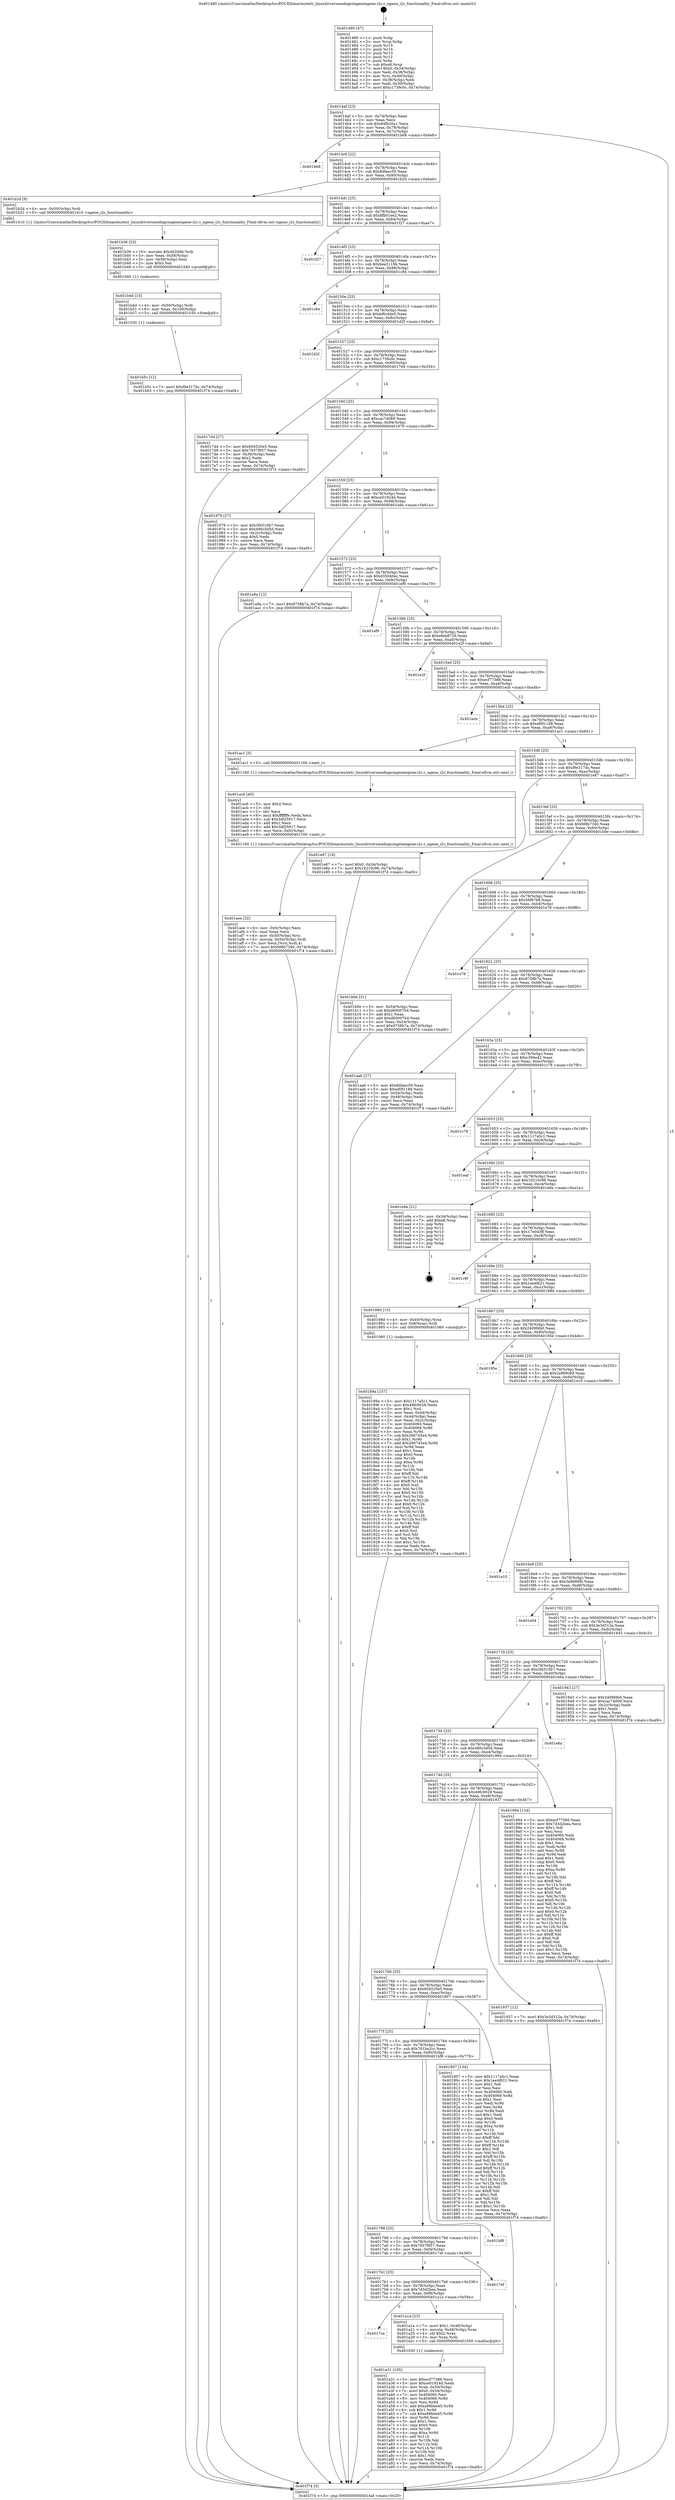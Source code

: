 digraph "0x401480" {
  label = "0x401480 (/mnt/c/Users/mathe/Desktop/tcc/POCII/binaries/extr_linuxdriversmediapcingenengene-i2c.c_ngene_i2c_functionality_Final-ollvm.out::main(0))"
  labelloc = "t"
  node[shape=record]

  Entry [label="",width=0.3,height=0.3,shape=circle,fillcolor=black,style=filled]
  "0x4014af" [label="{
     0x4014af [23]\l
     | [instrs]\l
     &nbsp;&nbsp;0x4014af \<+3\>: mov -0x74(%rbp),%eax\l
     &nbsp;&nbsp;0x4014b2 \<+2\>: mov %eax,%ecx\l
     &nbsp;&nbsp;0x4014b4 \<+6\>: sub $0x84fb20a1,%ecx\l
     &nbsp;&nbsp;0x4014ba \<+3\>: mov %eax,-0x78(%rbp)\l
     &nbsp;&nbsp;0x4014bd \<+3\>: mov %ecx,-0x7c(%rbp)\l
     &nbsp;&nbsp;0x4014c0 \<+6\>: je 0000000000401b68 \<main+0x6e8\>\l
  }"]
  "0x401b68" [label="{
     0x401b68\l
  }", style=dashed]
  "0x4014c6" [label="{
     0x4014c6 [22]\l
     | [instrs]\l
     &nbsp;&nbsp;0x4014c6 \<+5\>: jmp 00000000004014cb \<main+0x4b\>\l
     &nbsp;&nbsp;0x4014cb \<+3\>: mov -0x78(%rbp),%eax\l
     &nbsp;&nbsp;0x4014ce \<+5\>: sub $0x8dfaec59,%eax\l
     &nbsp;&nbsp;0x4014d3 \<+3\>: mov %eax,-0x80(%rbp)\l
     &nbsp;&nbsp;0x4014d6 \<+6\>: je 0000000000401b2d \<main+0x6ad\>\l
  }"]
  Exit [label="",width=0.3,height=0.3,shape=circle,fillcolor=black,style=filled,peripheries=2]
  "0x401b2d" [label="{
     0x401b2d [9]\l
     | [instrs]\l
     &nbsp;&nbsp;0x401b2d \<+4\>: mov -0x50(%rbp),%rdi\l
     &nbsp;&nbsp;0x401b31 \<+5\>: call 0000000000401410 \<ngene_i2c_functionality\>\l
     | [calls]\l
     &nbsp;&nbsp;0x401410 \{1\} (/mnt/c/Users/mathe/Desktop/tcc/POCII/binaries/extr_linuxdriversmediapcingenengene-i2c.c_ngene_i2c_functionality_Final-ollvm.out::ngene_i2c_functionality)\l
  }"]
  "0x4014dc" [label="{
     0x4014dc [25]\l
     | [instrs]\l
     &nbsp;&nbsp;0x4014dc \<+5\>: jmp 00000000004014e1 \<main+0x61\>\l
     &nbsp;&nbsp;0x4014e1 \<+3\>: mov -0x78(%rbp),%eax\l
     &nbsp;&nbsp;0x4014e4 \<+5\>: sub $0x8fb01ee2,%eax\l
     &nbsp;&nbsp;0x4014e9 \<+6\>: mov %eax,-0x84(%rbp)\l
     &nbsp;&nbsp;0x4014ef \<+6\>: je 0000000000401f27 \<main+0xaa7\>\l
  }"]
  "0x401b5c" [label="{
     0x401b5c [12]\l
     | [instrs]\l
     &nbsp;&nbsp;0x401b5c \<+7\>: movl $0xf9e317dc,-0x74(%rbp)\l
     &nbsp;&nbsp;0x401b63 \<+5\>: jmp 0000000000401f74 \<main+0xaf4\>\l
  }"]
  "0x401f27" [label="{
     0x401f27\l
  }", style=dashed]
  "0x4014f5" [label="{
     0x4014f5 [25]\l
     | [instrs]\l
     &nbsp;&nbsp;0x4014f5 \<+5\>: jmp 00000000004014fa \<main+0x7a\>\l
     &nbsp;&nbsp;0x4014fa \<+3\>: mov -0x78(%rbp),%eax\l
     &nbsp;&nbsp;0x4014fd \<+5\>: sub $0xbee2119b,%eax\l
     &nbsp;&nbsp;0x401502 \<+6\>: mov %eax,-0x88(%rbp)\l
     &nbsp;&nbsp;0x401508 \<+6\>: je 0000000000401c84 \<main+0x804\>\l
  }"]
  "0x401b4d" [label="{
     0x401b4d [15]\l
     | [instrs]\l
     &nbsp;&nbsp;0x401b4d \<+4\>: mov -0x50(%rbp),%rdi\l
     &nbsp;&nbsp;0x401b51 \<+6\>: mov %eax,-0x100(%rbp)\l
     &nbsp;&nbsp;0x401b57 \<+5\>: call 0000000000401030 \<free@plt\>\l
     | [calls]\l
     &nbsp;&nbsp;0x401030 \{1\} (unknown)\l
  }"]
  "0x401c84" [label="{
     0x401c84\l
  }", style=dashed]
  "0x40150e" [label="{
     0x40150e [25]\l
     | [instrs]\l
     &nbsp;&nbsp;0x40150e \<+5\>: jmp 0000000000401513 \<main+0x93\>\l
     &nbsp;&nbsp;0x401513 \<+3\>: mov -0x78(%rbp),%eax\l
     &nbsp;&nbsp;0x401516 \<+5\>: sub $0xbf6cdde5,%eax\l
     &nbsp;&nbsp;0x40151b \<+6\>: mov %eax,-0x8c(%rbp)\l
     &nbsp;&nbsp;0x401521 \<+6\>: je 0000000000401d2f \<main+0x8af\>\l
  }"]
  "0x401b36" [label="{
     0x401b36 [23]\l
     | [instrs]\l
     &nbsp;&nbsp;0x401b36 \<+10\>: movabs $0x4020d6,%rdi\l
     &nbsp;&nbsp;0x401b40 \<+3\>: mov %eax,-0x58(%rbp)\l
     &nbsp;&nbsp;0x401b43 \<+3\>: mov -0x58(%rbp),%esi\l
     &nbsp;&nbsp;0x401b46 \<+2\>: mov $0x0,%al\l
     &nbsp;&nbsp;0x401b48 \<+5\>: call 0000000000401040 \<printf@plt\>\l
     | [calls]\l
     &nbsp;&nbsp;0x401040 \{1\} (unknown)\l
  }"]
  "0x401d2f" [label="{
     0x401d2f\l
  }", style=dashed]
  "0x401527" [label="{
     0x401527 [25]\l
     | [instrs]\l
     &nbsp;&nbsp;0x401527 \<+5\>: jmp 000000000040152c \<main+0xac\>\l
     &nbsp;&nbsp;0x40152c \<+3\>: mov -0x78(%rbp),%eax\l
     &nbsp;&nbsp;0x40152f \<+5\>: sub $0xc1739c0c,%eax\l
     &nbsp;&nbsp;0x401534 \<+6\>: mov %eax,-0x90(%rbp)\l
     &nbsp;&nbsp;0x40153a \<+6\>: je 00000000004017d4 \<main+0x354\>\l
  }"]
  "0x401aee" [label="{
     0x401aee [32]\l
     | [instrs]\l
     &nbsp;&nbsp;0x401aee \<+6\>: mov -0xfc(%rbp),%ecx\l
     &nbsp;&nbsp;0x401af4 \<+3\>: imul %eax,%ecx\l
     &nbsp;&nbsp;0x401af7 \<+4\>: mov -0x50(%rbp),%rsi\l
     &nbsp;&nbsp;0x401afb \<+4\>: movslq -0x54(%rbp),%rdi\l
     &nbsp;&nbsp;0x401aff \<+3\>: mov %ecx,(%rsi,%rdi,4)\l
     &nbsp;&nbsp;0x401b02 \<+7\>: movl $0xfd8b7340,-0x74(%rbp)\l
     &nbsp;&nbsp;0x401b09 \<+5\>: jmp 0000000000401f74 \<main+0xaf4\>\l
  }"]
  "0x4017d4" [label="{
     0x4017d4 [27]\l
     | [instrs]\l
     &nbsp;&nbsp;0x4017d4 \<+5\>: mov $0x604520e5,%eax\l
     &nbsp;&nbsp;0x4017d9 \<+5\>: mov $0x7937f957,%ecx\l
     &nbsp;&nbsp;0x4017de \<+3\>: mov -0x30(%rbp),%edx\l
     &nbsp;&nbsp;0x4017e1 \<+3\>: cmp $0x2,%edx\l
     &nbsp;&nbsp;0x4017e4 \<+3\>: cmovne %ecx,%eax\l
     &nbsp;&nbsp;0x4017e7 \<+3\>: mov %eax,-0x74(%rbp)\l
     &nbsp;&nbsp;0x4017ea \<+5\>: jmp 0000000000401f74 \<main+0xaf4\>\l
  }"]
  "0x401540" [label="{
     0x401540 [25]\l
     | [instrs]\l
     &nbsp;&nbsp;0x401540 \<+5\>: jmp 0000000000401545 \<main+0xc5\>\l
     &nbsp;&nbsp;0x401545 \<+3\>: mov -0x78(%rbp),%eax\l
     &nbsp;&nbsp;0x401548 \<+5\>: sub $0xcac74069,%eax\l
     &nbsp;&nbsp;0x40154d \<+6\>: mov %eax,-0x94(%rbp)\l
     &nbsp;&nbsp;0x401553 \<+6\>: je 0000000000401979 \<main+0x4f9\>\l
  }"]
  "0x401f74" [label="{
     0x401f74 [5]\l
     | [instrs]\l
     &nbsp;&nbsp;0x401f74 \<+5\>: jmp 00000000004014af \<main+0x2f\>\l
  }"]
  "0x401480" [label="{
     0x401480 [47]\l
     | [instrs]\l
     &nbsp;&nbsp;0x401480 \<+1\>: push %rbp\l
     &nbsp;&nbsp;0x401481 \<+3\>: mov %rsp,%rbp\l
     &nbsp;&nbsp;0x401484 \<+2\>: push %r15\l
     &nbsp;&nbsp;0x401486 \<+2\>: push %r14\l
     &nbsp;&nbsp;0x401488 \<+2\>: push %r13\l
     &nbsp;&nbsp;0x40148a \<+2\>: push %r12\l
     &nbsp;&nbsp;0x40148c \<+1\>: push %rbx\l
     &nbsp;&nbsp;0x40148d \<+7\>: sub $0xe8,%rsp\l
     &nbsp;&nbsp;0x401494 \<+7\>: movl $0x0,-0x34(%rbp)\l
     &nbsp;&nbsp;0x40149b \<+3\>: mov %edi,-0x38(%rbp)\l
     &nbsp;&nbsp;0x40149e \<+4\>: mov %rsi,-0x40(%rbp)\l
     &nbsp;&nbsp;0x4014a2 \<+3\>: mov -0x38(%rbp),%edi\l
     &nbsp;&nbsp;0x4014a5 \<+3\>: mov %edi,-0x30(%rbp)\l
     &nbsp;&nbsp;0x4014a8 \<+7\>: movl $0xc1739c0c,-0x74(%rbp)\l
  }"]
  "0x401ac6" [label="{
     0x401ac6 [40]\l
     | [instrs]\l
     &nbsp;&nbsp;0x401ac6 \<+5\>: mov $0x2,%ecx\l
     &nbsp;&nbsp;0x401acb \<+1\>: cltd\l
     &nbsp;&nbsp;0x401acc \<+2\>: idiv %ecx\l
     &nbsp;&nbsp;0x401ace \<+6\>: imul $0xfffffffe,%edx,%ecx\l
     &nbsp;&nbsp;0x401ad4 \<+6\>: sub $0x3df25917,%ecx\l
     &nbsp;&nbsp;0x401ada \<+3\>: add $0x1,%ecx\l
     &nbsp;&nbsp;0x401add \<+6\>: add $0x3df25917,%ecx\l
     &nbsp;&nbsp;0x401ae3 \<+6\>: mov %ecx,-0xfc(%rbp)\l
     &nbsp;&nbsp;0x401ae9 \<+5\>: call 0000000000401160 \<next_i\>\l
     | [calls]\l
     &nbsp;&nbsp;0x401160 \{1\} (/mnt/c/Users/mathe/Desktop/tcc/POCII/binaries/extr_linuxdriversmediapcingenengene-i2c.c_ngene_i2c_functionality_Final-ollvm.out::next_i)\l
  }"]
  "0x401979" [label="{
     0x401979 [27]\l
     | [instrs]\l
     &nbsp;&nbsp;0x401979 \<+5\>: mov $0x3f4510b7,%eax\l
     &nbsp;&nbsp;0x40197e \<+5\>: mov $0x486c5d5d,%ecx\l
     &nbsp;&nbsp;0x401983 \<+3\>: mov -0x2c(%rbp),%edx\l
     &nbsp;&nbsp;0x401986 \<+3\>: cmp $0x0,%edx\l
     &nbsp;&nbsp;0x401989 \<+3\>: cmove %ecx,%eax\l
     &nbsp;&nbsp;0x40198c \<+3\>: mov %eax,-0x74(%rbp)\l
     &nbsp;&nbsp;0x40198f \<+5\>: jmp 0000000000401f74 \<main+0xaf4\>\l
  }"]
  "0x401559" [label="{
     0x401559 [25]\l
     | [instrs]\l
     &nbsp;&nbsp;0x401559 \<+5\>: jmp 000000000040155e \<main+0xde\>\l
     &nbsp;&nbsp;0x40155e \<+3\>: mov -0x78(%rbp),%eax\l
     &nbsp;&nbsp;0x401561 \<+5\>: sub $0xce01924d,%eax\l
     &nbsp;&nbsp;0x401566 \<+6\>: mov %eax,-0x98(%rbp)\l
     &nbsp;&nbsp;0x40156c \<+6\>: je 0000000000401a9a \<main+0x61a\>\l
  }"]
  "0x401a31" [label="{
     0x401a31 [105]\l
     | [instrs]\l
     &nbsp;&nbsp;0x401a31 \<+5\>: mov $0xecf77388,%ecx\l
     &nbsp;&nbsp;0x401a36 \<+5\>: mov $0xce01924d,%edx\l
     &nbsp;&nbsp;0x401a3b \<+4\>: mov %rax,-0x50(%rbp)\l
     &nbsp;&nbsp;0x401a3f \<+7\>: movl $0x0,-0x54(%rbp)\l
     &nbsp;&nbsp;0x401a46 \<+7\>: mov 0x404060,%esi\l
     &nbsp;&nbsp;0x401a4d \<+8\>: mov 0x404068,%r8d\l
     &nbsp;&nbsp;0x401a55 \<+3\>: mov %esi,%r9d\l
     &nbsp;&nbsp;0x401a58 \<+7\>: add $0xa98bbe45,%r9d\l
     &nbsp;&nbsp;0x401a5f \<+4\>: sub $0x1,%r9d\l
     &nbsp;&nbsp;0x401a63 \<+7\>: sub $0xa98bbe45,%r9d\l
     &nbsp;&nbsp;0x401a6a \<+4\>: imul %r9d,%esi\l
     &nbsp;&nbsp;0x401a6e \<+3\>: and $0x1,%esi\l
     &nbsp;&nbsp;0x401a71 \<+3\>: cmp $0x0,%esi\l
     &nbsp;&nbsp;0x401a74 \<+4\>: sete %r10b\l
     &nbsp;&nbsp;0x401a78 \<+4\>: cmp $0xa,%r8d\l
     &nbsp;&nbsp;0x401a7c \<+4\>: setl %r11b\l
     &nbsp;&nbsp;0x401a80 \<+3\>: mov %r10b,%bl\l
     &nbsp;&nbsp;0x401a83 \<+3\>: and %r11b,%bl\l
     &nbsp;&nbsp;0x401a86 \<+3\>: xor %r11b,%r10b\l
     &nbsp;&nbsp;0x401a89 \<+3\>: or %r10b,%bl\l
     &nbsp;&nbsp;0x401a8c \<+3\>: test $0x1,%bl\l
     &nbsp;&nbsp;0x401a8f \<+3\>: cmovne %edx,%ecx\l
     &nbsp;&nbsp;0x401a92 \<+3\>: mov %ecx,-0x74(%rbp)\l
     &nbsp;&nbsp;0x401a95 \<+5\>: jmp 0000000000401f74 \<main+0xaf4\>\l
  }"]
  "0x401a9a" [label="{
     0x401a9a [12]\l
     | [instrs]\l
     &nbsp;&nbsp;0x401a9a \<+7\>: movl $0x9758b7a,-0x74(%rbp)\l
     &nbsp;&nbsp;0x401aa1 \<+5\>: jmp 0000000000401f74 \<main+0xaf4\>\l
  }"]
  "0x401572" [label="{
     0x401572 [25]\l
     | [instrs]\l
     &nbsp;&nbsp;0x401572 \<+5\>: jmp 0000000000401577 \<main+0xf7\>\l
     &nbsp;&nbsp;0x401577 \<+3\>: mov -0x78(%rbp),%eax\l
     &nbsp;&nbsp;0x40157a \<+5\>: sub $0xd35040ec,%eax\l
     &nbsp;&nbsp;0x40157f \<+6\>: mov %eax,-0x9c(%rbp)\l
     &nbsp;&nbsp;0x401585 \<+6\>: je 0000000000401ef9 \<main+0xa79\>\l
  }"]
  "0x4017ca" [label="{
     0x4017ca\l
  }", style=dashed]
  "0x401ef9" [label="{
     0x401ef9\l
  }", style=dashed]
  "0x40158b" [label="{
     0x40158b [25]\l
     | [instrs]\l
     &nbsp;&nbsp;0x40158b \<+5\>: jmp 0000000000401590 \<main+0x110\>\l
     &nbsp;&nbsp;0x401590 \<+3\>: mov -0x78(%rbp),%eax\l
     &nbsp;&nbsp;0x401593 \<+5\>: sub $0xe8eb8726,%eax\l
     &nbsp;&nbsp;0x401598 \<+6\>: mov %eax,-0xa0(%rbp)\l
     &nbsp;&nbsp;0x40159e \<+6\>: je 0000000000401e2f \<main+0x9af\>\l
  }"]
  "0x401a1a" [label="{
     0x401a1a [23]\l
     | [instrs]\l
     &nbsp;&nbsp;0x401a1a \<+7\>: movl $0x1,-0x48(%rbp)\l
     &nbsp;&nbsp;0x401a21 \<+4\>: movslq -0x48(%rbp),%rax\l
     &nbsp;&nbsp;0x401a25 \<+4\>: shl $0x2,%rax\l
     &nbsp;&nbsp;0x401a29 \<+3\>: mov %rax,%rdi\l
     &nbsp;&nbsp;0x401a2c \<+5\>: call 0000000000401050 \<malloc@plt\>\l
     | [calls]\l
     &nbsp;&nbsp;0x401050 \{1\} (unknown)\l
  }"]
  "0x401e2f" [label="{
     0x401e2f\l
  }", style=dashed]
  "0x4015a4" [label="{
     0x4015a4 [25]\l
     | [instrs]\l
     &nbsp;&nbsp;0x4015a4 \<+5\>: jmp 00000000004015a9 \<main+0x129\>\l
     &nbsp;&nbsp;0x4015a9 \<+3\>: mov -0x78(%rbp),%eax\l
     &nbsp;&nbsp;0x4015ac \<+5\>: sub $0xecf77388,%eax\l
     &nbsp;&nbsp;0x4015b1 \<+6\>: mov %eax,-0xa4(%rbp)\l
     &nbsp;&nbsp;0x4015b7 \<+6\>: je 0000000000401ecb \<main+0xa4b\>\l
  }"]
  "0x4017b1" [label="{
     0x4017b1 [25]\l
     | [instrs]\l
     &nbsp;&nbsp;0x4017b1 \<+5\>: jmp 00000000004017b6 \<main+0x336\>\l
     &nbsp;&nbsp;0x4017b6 \<+3\>: mov -0x78(%rbp),%eax\l
     &nbsp;&nbsp;0x4017b9 \<+5\>: sub $0x7d3d2bea,%eax\l
     &nbsp;&nbsp;0x4017be \<+6\>: mov %eax,-0xf8(%rbp)\l
     &nbsp;&nbsp;0x4017c4 \<+6\>: je 0000000000401a1a \<main+0x59a\>\l
  }"]
  "0x401ecb" [label="{
     0x401ecb\l
  }", style=dashed]
  "0x4015bd" [label="{
     0x4015bd [25]\l
     | [instrs]\l
     &nbsp;&nbsp;0x4015bd \<+5\>: jmp 00000000004015c2 \<main+0x142\>\l
     &nbsp;&nbsp;0x4015c2 \<+3\>: mov -0x78(%rbp),%eax\l
     &nbsp;&nbsp;0x4015c5 \<+5\>: sub $0xef0f1188,%eax\l
     &nbsp;&nbsp;0x4015ca \<+6\>: mov %eax,-0xa8(%rbp)\l
     &nbsp;&nbsp;0x4015d0 \<+6\>: je 0000000000401ac1 \<main+0x641\>\l
  }"]
  "0x4017ef" [label="{
     0x4017ef\l
  }", style=dashed]
  "0x401ac1" [label="{
     0x401ac1 [5]\l
     | [instrs]\l
     &nbsp;&nbsp;0x401ac1 \<+5\>: call 0000000000401160 \<next_i\>\l
     | [calls]\l
     &nbsp;&nbsp;0x401160 \{1\} (/mnt/c/Users/mathe/Desktop/tcc/POCII/binaries/extr_linuxdriversmediapcingenengene-i2c.c_ngene_i2c_functionality_Final-ollvm.out::next_i)\l
  }"]
  "0x4015d6" [label="{
     0x4015d6 [25]\l
     | [instrs]\l
     &nbsp;&nbsp;0x4015d6 \<+5\>: jmp 00000000004015db \<main+0x15b\>\l
     &nbsp;&nbsp;0x4015db \<+3\>: mov -0x78(%rbp),%eax\l
     &nbsp;&nbsp;0x4015de \<+5\>: sub $0xf9e317dc,%eax\l
     &nbsp;&nbsp;0x4015e3 \<+6\>: mov %eax,-0xac(%rbp)\l
     &nbsp;&nbsp;0x4015e9 \<+6\>: je 0000000000401e87 \<main+0xa07\>\l
  }"]
  "0x401798" [label="{
     0x401798 [25]\l
     | [instrs]\l
     &nbsp;&nbsp;0x401798 \<+5\>: jmp 000000000040179d \<main+0x31d\>\l
     &nbsp;&nbsp;0x40179d \<+3\>: mov -0x78(%rbp),%eax\l
     &nbsp;&nbsp;0x4017a0 \<+5\>: sub $0x7937f957,%eax\l
     &nbsp;&nbsp;0x4017a5 \<+6\>: mov %eax,-0xf4(%rbp)\l
     &nbsp;&nbsp;0x4017ab \<+6\>: je 00000000004017ef \<main+0x36f\>\l
  }"]
  "0x401e87" [label="{
     0x401e87 [19]\l
     | [instrs]\l
     &nbsp;&nbsp;0x401e87 \<+7\>: movl $0x0,-0x34(%rbp)\l
     &nbsp;&nbsp;0x401e8e \<+7\>: movl $0x16210c96,-0x74(%rbp)\l
     &nbsp;&nbsp;0x401e95 \<+5\>: jmp 0000000000401f74 \<main+0xaf4\>\l
  }"]
  "0x4015ef" [label="{
     0x4015ef [25]\l
     | [instrs]\l
     &nbsp;&nbsp;0x4015ef \<+5\>: jmp 00000000004015f4 \<main+0x174\>\l
     &nbsp;&nbsp;0x4015f4 \<+3\>: mov -0x78(%rbp),%eax\l
     &nbsp;&nbsp;0x4015f7 \<+5\>: sub $0xfd8b7340,%eax\l
     &nbsp;&nbsp;0x4015fc \<+6\>: mov %eax,-0xb0(%rbp)\l
     &nbsp;&nbsp;0x401602 \<+6\>: je 0000000000401b0e \<main+0x68e\>\l
  }"]
  "0x401bf8" [label="{
     0x401bf8\l
  }", style=dashed]
  "0x401b0e" [label="{
     0x401b0e [31]\l
     | [instrs]\l
     &nbsp;&nbsp;0x401b0e \<+3\>: mov -0x54(%rbp),%eax\l
     &nbsp;&nbsp;0x401b11 \<+5\>: sub $0xd60007b4,%eax\l
     &nbsp;&nbsp;0x401b16 \<+3\>: add $0x1,%eax\l
     &nbsp;&nbsp;0x401b19 \<+5\>: add $0xd60007b4,%eax\l
     &nbsp;&nbsp;0x401b1e \<+3\>: mov %eax,-0x54(%rbp)\l
     &nbsp;&nbsp;0x401b21 \<+7\>: movl $0x9758b7a,-0x74(%rbp)\l
     &nbsp;&nbsp;0x401b28 \<+5\>: jmp 0000000000401f74 \<main+0xaf4\>\l
  }"]
  "0x401608" [label="{
     0x401608 [25]\l
     | [instrs]\l
     &nbsp;&nbsp;0x401608 \<+5\>: jmp 000000000040160d \<main+0x18d\>\l
     &nbsp;&nbsp;0x40160d \<+3\>: mov -0x78(%rbp),%eax\l
     &nbsp;&nbsp;0x401610 \<+5\>: sub $0x56f67b8,%eax\l
     &nbsp;&nbsp;0x401615 \<+6\>: mov %eax,-0xb4(%rbp)\l
     &nbsp;&nbsp;0x40161b \<+6\>: je 0000000000401e76 \<main+0x9f6\>\l
  }"]
  "0x40189a" [label="{
     0x40189a [157]\l
     | [instrs]\l
     &nbsp;&nbsp;0x40189a \<+5\>: mov $0x1117a5c1,%ecx\l
     &nbsp;&nbsp;0x40189f \<+5\>: mov $0x49fc9028,%edx\l
     &nbsp;&nbsp;0x4018a4 \<+3\>: mov $0x1,%sil\l
     &nbsp;&nbsp;0x4018a7 \<+3\>: mov %eax,-0x44(%rbp)\l
     &nbsp;&nbsp;0x4018aa \<+3\>: mov -0x44(%rbp),%eax\l
     &nbsp;&nbsp;0x4018ad \<+3\>: mov %eax,-0x2c(%rbp)\l
     &nbsp;&nbsp;0x4018b0 \<+7\>: mov 0x404060,%eax\l
     &nbsp;&nbsp;0x4018b7 \<+8\>: mov 0x404068,%r8d\l
     &nbsp;&nbsp;0x4018bf \<+3\>: mov %eax,%r9d\l
     &nbsp;&nbsp;0x4018c2 \<+7\>: sub $0x268745a4,%r9d\l
     &nbsp;&nbsp;0x4018c9 \<+4\>: sub $0x1,%r9d\l
     &nbsp;&nbsp;0x4018cd \<+7\>: add $0x268745a4,%r9d\l
     &nbsp;&nbsp;0x4018d4 \<+4\>: imul %r9d,%eax\l
     &nbsp;&nbsp;0x4018d8 \<+3\>: and $0x1,%eax\l
     &nbsp;&nbsp;0x4018db \<+3\>: cmp $0x0,%eax\l
     &nbsp;&nbsp;0x4018de \<+4\>: sete %r10b\l
     &nbsp;&nbsp;0x4018e2 \<+4\>: cmp $0xa,%r8d\l
     &nbsp;&nbsp;0x4018e6 \<+4\>: setl %r11b\l
     &nbsp;&nbsp;0x4018ea \<+3\>: mov %r10b,%bl\l
     &nbsp;&nbsp;0x4018ed \<+3\>: xor $0xff,%bl\l
     &nbsp;&nbsp;0x4018f0 \<+3\>: mov %r11b,%r14b\l
     &nbsp;&nbsp;0x4018f3 \<+4\>: xor $0xff,%r14b\l
     &nbsp;&nbsp;0x4018f7 \<+4\>: xor $0x0,%sil\l
     &nbsp;&nbsp;0x4018fb \<+3\>: mov %bl,%r15b\l
     &nbsp;&nbsp;0x4018fe \<+4\>: and $0x0,%r15b\l
     &nbsp;&nbsp;0x401902 \<+3\>: and %sil,%r10b\l
     &nbsp;&nbsp;0x401905 \<+3\>: mov %r14b,%r12b\l
     &nbsp;&nbsp;0x401908 \<+4\>: and $0x0,%r12b\l
     &nbsp;&nbsp;0x40190c \<+3\>: and %sil,%r11b\l
     &nbsp;&nbsp;0x40190f \<+3\>: or %r10b,%r15b\l
     &nbsp;&nbsp;0x401912 \<+3\>: or %r11b,%r12b\l
     &nbsp;&nbsp;0x401915 \<+3\>: xor %r12b,%r15b\l
     &nbsp;&nbsp;0x401918 \<+3\>: or %r14b,%bl\l
     &nbsp;&nbsp;0x40191b \<+3\>: xor $0xff,%bl\l
     &nbsp;&nbsp;0x40191e \<+4\>: or $0x0,%sil\l
     &nbsp;&nbsp;0x401922 \<+3\>: and %sil,%bl\l
     &nbsp;&nbsp;0x401925 \<+3\>: or %bl,%r15b\l
     &nbsp;&nbsp;0x401928 \<+4\>: test $0x1,%r15b\l
     &nbsp;&nbsp;0x40192c \<+3\>: cmovne %edx,%ecx\l
     &nbsp;&nbsp;0x40192f \<+3\>: mov %ecx,-0x74(%rbp)\l
     &nbsp;&nbsp;0x401932 \<+5\>: jmp 0000000000401f74 \<main+0xaf4\>\l
  }"]
  "0x401e76" [label="{
     0x401e76\l
  }", style=dashed]
  "0x401621" [label="{
     0x401621 [25]\l
     | [instrs]\l
     &nbsp;&nbsp;0x401621 \<+5\>: jmp 0000000000401626 \<main+0x1a6\>\l
     &nbsp;&nbsp;0x401626 \<+3\>: mov -0x78(%rbp),%eax\l
     &nbsp;&nbsp;0x401629 \<+5\>: sub $0x9758b7a,%eax\l
     &nbsp;&nbsp;0x40162e \<+6\>: mov %eax,-0xb8(%rbp)\l
     &nbsp;&nbsp;0x401634 \<+6\>: je 0000000000401aa6 \<main+0x626\>\l
  }"]
  "0x40177f" [label="{
     0x40177f [25]\l
     | [instrs]\l
     &nbsp;&nbsp;0x40177f \<+5\>: jmp 0000000000401784 \<main+0x304\>\l
     &nbsp;&nbsp;0x401784 \<+3\>: mov -0x78(%rbp),%eax\l
     &nbsp;&nbsp;0x401787 \<+5\>: sub $0x761ba2cc,%eax\l
     &nbsp;&nbsp;0x40178c \<+6\>: mov %eax,-0xf0(%rbp)\l
     &nbsp;&nbsp;0x401792 \<+6\>: je 0000000000401bf8 \<main+0x778\>\l
  }"]
  "0x401aa6" [label="{
     0x401aa6 [27]\l
     | [instrs]\l
     &nbsp;&nbsp;0x401aa6 \<+5\>: mov $0x8dfaec59,%eax\l
     &nbsp;&nbsp;0x401aab \<+5\>: mov $0xef0f1188,%ecx\l
     &nbsp;&nbsp;0x401ab0 \<+3\>: mov -0x54(%rbp),%edx\l
     &nbsp;&nbsp;0x401ab3 \<+3\>: cmp -0x48(%rbp),%edx\l
     &nbsp;&nbsp;0x401ab6 \<+3\>: cmovl %ecx,%eax\l
     &nbsp;&nbsp;0x401ab9 \<+3\>: mov %eax,-0x74(%rbp)\l
     &nbsp;&nbsp;0x401abc \<+5\>: jmp 0000000000401f74 \<main+0xaf4\>\l
  }"]
  "0x40163a" [label="{
     0x40163a [25]\l
     | [instrs]\l
     &nbsp;&nbsp;0x40163a \<+5\>: jmp 000000000040163f \<main+0x1bf\>\l
     &nbsp;&nbsp;0x40163f \<+3\>: mov -0x78(%rbp),%eax\l
     &nbsp;&nbsp;0x401642 \<+5\>: sub $0xc394e42,%eax\l
     &nbsp;&nbsp;0x401647 \<+6\>: mov %eax,-0xbc(%rbp)\l
     &nbsp;&nbsp;0x40164d \<+6\>: je 0000000000401c78 \<main+0x7f8\>\l
  }"]
  "0x401807" [label="{
     0x401807 [134]\l
     | [instrs]\l
     &nbsp;&nbsp;0x401807 \<+5\>: mov $0x1117a5c1,%eax\l
     &nbsp;&nbsp;0x40180c \<+5\>: mov $0x1ee4f621,%ecx\l
     &nbsp;&nbsp;0x401811 \<+2\>: mov $0x1,%dl\l
     &nbsp;&nbsp;0x401813 \<+2\>: xor %esi,%esi\l
     &nbsp;&nbsp;0x401815 \<+7\>: mov 0x404060,%edi\l
     &nbsp;&nbsp;0x40181c \<+8\>: mov 0x404068,%r8d\l
     &nbsp;&nbsp;0x401824 \<+3\>: sub $0x1,%esi\l
     &nbsp;&nbsp;0x401827 \<+3\>: mov %edi,%r9d\l
     &nbsp;&nbsp;0x40182a \<+3\>: add %esi,%r9d\l
     &nbsp;&nbsp;0x40182d \<+4\>: imul %r9d,%edi\l
     &nbsp;&nbsp;0x401831 \<+3\>: and $0x1,%edi\l
     &nbsp;&nbsp;0x401834 \<+3\>: cmp $0x0,%edi\l
     &nbsp;&nbsp;0x401837 \<+4\>: sete %r10b\l
     &nbsp;&nbsp;0x40183b \<+4\>: cmp $0xa,%r8d\l
     &nbsp;&nbsp;0x40183f \<+4\>: setl %r11b\l
     &nbsp;&nbsp;0x401843 \<+3\>: mov %r10b,%bl\l
     &nbsp;&nbsp;0x401846 \<+3\>: xor $0xff,%bl\l
     &nbsp;&nbsp;0x401849 \<+3\>: mov %r11b,%r14b\l
     &nbsp;&nbsp;0x40184c \<+4\>: xor $0xff,%r14b\l
     &nbsp;&nbsp;0x401850 \<+3\>: xor $0x1,%dl\l
     &nbsp;&nbsp;0x401853 \<+3\>: mov %bl,%r15b\l
     &nbsp;&nbsp;0x401856 \<+4\>: and $0xff,%r15b\l
     &nbsp;&nbsp;0x40185a \<+3\>: and %dl,%r10b\l
     &nbsp;&nbsp;0x40185d \<+3\>: mov %r14b,%r12b\l
     &nbsp;&nbsp;0x401860 \<+4\>: and $0xff,%r12b\l
     &nbsp;&nbsp;0x401864 \<+3\>: and %dl,%r11b\l
     &nbsp;&nbsp;0x401867 \<+3\>: or %r10b,%r15b\l
     &nbsp;&nbsp;0x40186a \<+3\>: or %r11b,%r12b\l
     &nbsp;&nbsp;0x40186d \<+3\>: xor %r12b,%r15b\l
     &nbsp;&nbsp;0x401870 \<+3\>: or %r14b,%bl\l
     &nbsp;&nbsp;0x401873 \<+3\>: xor $0xff,%bl\l
     &nbsp;&nbsp;0x401876 \<+3\>: or $0x1,%dl\l
     &nbsp;&nbsp;0x401879 \<+2\>: and %dl,%bl\l
     &nbsp;&nbsp;0x40187b \<+3\>: or %bl,%r15b\l
     &nbsp;&nbsp;0x40187e \<+4\>: test $0x1,%r15b\l
     &nbsp;&nbsp;0x401882 \<+3\>: cmovne %ecx,%eax\l
     &nbsp;&nbsp;0x401885 \<+3\>: mov %eax,-0x74(%rbp)\l
     &nbsp;&nbsp;0x401888 \<+5\>: jmp 0000000000401f74 \<main+0xaf4\>\l
  }"]
  "0x401c78" [label="{
     0x401c78\l
  }", style=dashed]
  "0x401653" [label="{
     0x401653 [25]\l
     | [instrs]\l
     &nbsp;&nbsp;0x401653 \<+5\>: jmp 0000000000401658 \<main+0x1d8\>\l
     &nbsp;&nbsp;0x401658 \<+3\>: mov -0x78(%rbp),%eax\l
     &nbsp;&nbsp;0x40165b \<+5\>: sub $0x1117a5c1,%eax\l
     &nbsp;&nbsp;0x401660 \<+6\>: mov %eax,-0xc0(%rbp)\l
     &nbsp;&nbsp;0x401666 \<+6\>: je 0000000000401eaf \<main+0xa2f\>\l
  }"]
  "0x401766" [label="{
     0x401766 [25]\l
     | [instrs]\l
     &nbsp;&nbsp;0x401766 \<+5\>: jmp 000000000040176b \<main+0x2eb\>\l
     &nbsp;&nbsp;0x40176b \<+3\>: mov -0x78(%rbp),%eax\l
     &nbsp;&nbsp;0x40176e \<+5\>: sub $0x604520e5,%eax\l
     &nbsp;&nbsp;0x401773 \<+6\>: mov %eax,-0xec(%rbp)\l
     &nbsp;&nbsp;0x401779 \<+6\>: je 0000000000401807 \<main+0x387\>\l
  }"]
  "0x401eaf" [label="{
     0x401eaf\l
  }", style=dashed]
  "0x40166c" [label="{
     0x40166c [25]\l
     | [instrs]\l
     &nbsp;&nbsp;0x40166c \<+5\>: jmp 0000000000401671 \<main+0x1f1\>\l
     &nbsp;&nbsp;0x401671 \<+3\>: mov -0x78(%rbp),%eax\l
     &nbsp;&nbsp;0x401674 \<+5\>: sub $0x16210c96,%eax\l
     &nbsp;&nbsp;0x401679 \<+6\>: mov %eax,-0xc4(%rbp)\l
     &nbsp;&nbsp;0x40167f \<+6\>: je 0000000000401e9a \<main+0xa1a\>\l
  }"]
  "0x401937" [label="{
     0x401937 [12]\l
     | [instrs]\l
     &nbsp;&nbsp;0x401937 \<+7\>: movl $0x3e3d312a,-0x74(%rbp)\l
     &nbsp;&nbsp;0x40193e \<+5\>: jmp 0000000000401f74 \<main+0xaf4\>\l
  }"]
  "0x401e9a" [label="{
     0x401e9a [21]\l
     | [instrs]\l
     &nbsp;&nbsp;0x401e9a \<+3\>: mov -0x34(%rbp),%eax\l
     &nbsp;&nbsp;0x401e9d \<+7\>: add $0xe8,%rsp\l
     &nbsp;&nbsp;0x401ea4 \<+1\>: pop %rbx\l
     &nbsp;&nbsp;0x401ea5 \<+2\>: pop %r12\l
     &nbsp;&nbsp;0x401ea7 \<+2\>: pop %r13\l
     &nbsp;&nbsp;0x401ea9 \<+2\>: pop %r14\l
     &nbsp;&nbsp;0x401eab \<+2\>: pop %r15\l
     &nbsp;&nbsp;0x401ead \<+1\>: pop %rbp\l
     &nbsp;&nbsp;0x401eae \<+1\>: ret\l
  }"]
  "0x401685" [label="{
     0x401685 [25]\l
     | [instrs]\l
     &nbsp;&nbsp;0x401685 \<+5\>: jmp 000000000040168a \<main+0x20a\>\l
     &nbsp;&nbsp;0x40168a \<+3\>: mov -0x78(%rbp),%eax\l
     &nbsp;&nbsp;0x40168d \<+5\>: sub $0x17e043ff,%eax\l
     &nbsp;&nbsp;0x401692 \<+6\>: mov %eax,-0xc8(%rbp)\l
     &nbsp;&nbsp;0x401698 \<+6\>: je 0000000000401c9f \<main+0x81f\>\l
  }"]
  "0x40174d" [label="{
     0x40174d [25]\l
     | [instrs]\l
     &nbsp;&nbsp;0x40174d \<+5\>: jmp 0000000000401752 \<main+0x2d2\>\l
     &nbsp;&nbsp;0x401752 \<+3\>: mov -0x78(%rbp),%eax\l
     &nbsp;&nbsp;0x401755 \<+5\>: sub $0x49fc9028,%eax\l
     &nbsp;&nbsp;0x40175a \<+6\>: mov %eax,-0xe8(%rbp)\l
     &nbsp;&nbsp;0x401760 \<+6\>: je 0000000000401937 \<main+0x4b7\>\l
  }"]
  "0x401c9f" [label="{
     0x401c9f\l
  }", style=dashed]
  "0x40169e" [label="{
     0x40169e [25]\l
     | [instrs]\l
     &nbsp;&nbsp;0x40169e \<+5\>: jmp 00000000004016a3 \<main+0x223\>\l
     &nbsp;&nbsp;0x4016a3 \<+3\>: mov -0x78(%rbp),%eax\l
     &nbsp;&nbsp;0x4016a6 \<+5\>: sub $0x1ee4f621,%eax\l
     &nbsp;&nbsp;0x4016ab \<+6\>: mov %eax,-0xcc(%rbp)\l
     &nbsp;&nbsp;0x4016b1 \<+6\>: je 000000000040188d \<main+0x40d\>\l
  }"]
  "0x401994" [label="{
     0x401994 [134]\l
     | [instrs]\l
     &nbsp;&nbsp;0x401994 \<+5\>: mov $0xecf77388,%eax\l
     &nbsp;&nbsp;0x401999 \<+5\>: mov $0x7d3d2bea,%ecx\l
     &nbsp;&nbsp;0x40199e \<+2\>: mov $0x1,%dl\l
     &nbsp;&nbsp;0x4019a0 \<+2\>: xor %esi,%esi\l
     &nbsp;&nbsp;0x4019a2 \<+7\>: mov 0x404060,%edi\l
     &nbsp;&nbsp;0x4019a9 \<+8\>: mov 0x404068,%r8d\l
     &nbsp;&nbsp;0x4019b1 \<+3\>: sub $0x1,%esi\l
     &nbsp;&nbsp;0x4019b4 \<+3\>: mov %edi,%r9d\l
     &nbsp;&nbsp;0x4019b7 \<+3\>: add %esi,%r9d\l
     &nbsp;&nbsp;0x4019ba \<+4\>: imul %r9d,%edi\l
     &nbsp;&nbsp;0x4019be \<+3\>: and $0x1,%edi\l
     &nbsp;&nbsp;0x4019c1 \<+3\>: cmp $0x0,%edi\l
     &nbsp;&nbsp;0x4019c4 \<+4\>: sete %r10b\l
     &nbsp;&nbsp;0x4019c8 \<+4\>: cmp $0xa,%r8d\l
     &nbsp;&nbsp;0x4019cc \<+4\>: setl %r11b\l
     &nbsp;&nbsp;0x4019d0 \<+3\>: mov %r10b,%bl\l
     &nbsp;&nbsp;0x4019d3 \<+3\>: xor $0xff,%bl\l
     &nbsp;&nbsp;0x4019d6 \<+3\>: mov %r11b,%r14b\l
     &nbsp;&nbsp;0x4019d9 \<+4\>: xor $0xff,%r14b\l
     &nbsp;&nbsp;0x4019dd \<+3\>: xor $0x0,%dl\l
     &nbsp;&nbsp;0x4019e0 \<+3\>: mov %bl,%r15b\l
     &nbsp;&nbsp;0x4019e3 \<+4\>: and $0x0,%r15b\l
     &nbsp;&nbsp;0x4019e7 \<+3\>: and %dl,%r10b\l
     &nbsp;&nbsp;0x4019ea \<+3\>: mov %r14b,%r12b\l
     &nbsp;&nbsp;0x4019ed \<+4\>: and $0x0,%r12b\l
     &nbsp;&nbsp;0x4019f1 \<+3\>: and %dl,%r11b\l
     &nbsp;&nbsp;0x4019f4 \<+3\>: or %r10b,%r15b\l
     &nbsp;&nbsp;0x4019f7 \<+3\>: or %r11b,%r12b\l
     &nbsp;&nbsp;0x4019fa \<+3\>: xor %r12b,%r15b\l
     &nbsp;&nbsp;0x4019fd \<+3\>: or %r14b,%bl\l
     &nbsp;&nbsp;0x401a00 \<+3\>: xor $0xff,%bl\l
     &nbsp;&nbsp;0x401a03 \<+3\>: or $0x0,%dl\l
     &nbsp;&nbsp;0x401a06 \<+2\>: and %dl,%bl\l
     &nbsp;&nbsp;0x401a08 \<+3\>: or %bl,%r15b\l
     &nbsp;&nbsp;0x401a0b \<+4\>: test $0x1,%r15b\l
     &nbsp;&nbsp;0x401a0f \<+3\>: cmovne %ecx,%eax\l
     &nbsp;&nbsp;0x401a12 \<+3\>: mov %eax,-0x74(%rbp)\l
     &nbsp;&nbsp;0x401a15 \<+5\>: jmp 0000000000401f74 \<main+0xaf4\>\l
  }"]
  "0x40188d" [label="{
     0x40188d [13]\l
     | [instrs]\l
     &nbsp;&nbsp;0x40188d \<+4\>: mov -0x40(%rbp),%rax\l
     &nbsp;&nbsp;0x401891 \<+4\>: mov 0x8(%rax),%rdi\l
     &nbsp;&nbsp;0x401895 \<+5\>: call 0000000000401060 \<atoi@plt\>\l
     | [calls]\l
     &nbsp;&nbsp;0x401060 \{1\} (unknown)\l
  }"]
  "0x4016b7" [label="{
     0x4016b7 [25]\l
     | [instrs]\l
     &nbsp;&nbsp;0x4016b7 \<+5\>: jmp 00000000004016bc \<main+0x23c\>\l
     &nbsp;&nbsp;0x4016bc \<+3\>: mov -0x78(%rbp),%eax\l
     &nbsp;&nbsp;0x4016bf \<+5\>: sub $0x2409fdb0,%eax\l
     &nbsp;&nbsp;0x4016c4 \<+6\>: mov %eax,-0xd0(%rbp)\l
     &nbsp;&nbsp;0x4016ca \<+6\>: je 000000000040195e \<main+0x4de\>\l
  }"]
  "0x401734" [label="{
     0x401734 [25]\l
     | [instrs]\l
     &nbsp;&nbsp;0x401734 \<+5\>: jmp 0000000000401739 \<main+0x2b9\>\l
     &nbsp;&nbsp;0x401739 \<+3\>: mov -0x78(%rbp),%eax\l
     &nbsp;&nbsp;0x40173c \<+5\>: sub $0x486c5d5d,%eax\l
     &nbsp;&nbsp;0x401741 \<+6\>: mov %eax,-0xe4(%rbp)\l
     &nbsp;&nbsp;0x401747 \<+6\>: je 0000000000401994 \<main+0x514\>\l
  }"]
  "0x40195e" [label="{
     0x40195e\l
  }", style=dashed]
  "0x4016d0" [label="{
     0x4016d0 [25]\l
     | [instrs]\l
     &nbsp;&nbsp;0x4016d0 \<+5\>: jmp 00000000004016d5 \<main+0x255\>\l
     &nbsp;&nbsp;0x4016d5 \<+3\>: mov -0x78(%rbp),%eax\l
     &nbsp;&nbsp;0x4016d8 \<+5\>: sub $0x2e899c69,%eax\l
     &nbsp;&nbsp;0x4016dd \<+6\>: mov %eax,-0xd4(%rbp)\l
     &nbsp;&nbsp;0x4016e3 \<+6\>: je 0000000000401e10 \<main+0x990\>\l
  }"]
  "0x401e6a" [label="{
     0x401e6a\l
  }", style=dashed]
  "0x401e10" [label="{
     0x401e10\l
  }", style=dashed]
  "0x4016e9" [label="{
     0x4016e9 [25]\l
     | [instrs]\l
     &nbsp;&nbsp;0x4016e9 \<+5\>: jmp 00000000004016ee \<main+0x26e\>\l
     &nbsp;&nbsp;0x4016ee \<+3\>: mov -0x78(%rbp),%eax\l
     &nbsp;&nbsp;0x4016f1 \<+5\>: sub $0x3a8689fb,%eax\l
     &nbsp;&nbsp;0x4016f6 \<+6\>: mov %eax,-0xd8(%rbp)\l
     &nbsp;&nbsp;0x4016fc \<+6\>: je 0000000000401e04 \<main+0x984\>\l
  }"]
  "0x40171b" [label="{
     0x40171b [25]\l
     | [instrs]\l
     &nbsp;&nbsp;0x40171b \<+5\>: jmp 0000000000401720 \<main+0x2a0\>\l
     &nbsp;&nbsp;0x401720 \<+3\>: mov -0x78(%rbp),%eax\l
     &nbsp;&nbsp;0x401723 \<+5\>: sub $0x3f4510b7,%eax\l
     &nbsp;&nbsp;0x401728 \<+6\>: mov %eax,-0xe0(%rbp)\l
     &nbsp;&nbsp;0x40172e \<+6\>: je 0000000000401e6a \<main+0x9ea\>\l
  }"]
  "0x401e04" [label="{
     0x401e04\l
  }", style=dashed]
  "0x401702" [label="{
     0x401702 [25]\l
     | [instrs]\l
     &nbsp;&nbsp;0x401702 \<+5\>: jmp 0000000000401707 \<main+0x287\>\l
     &nbsp;&nbsp;0x401707 \<+3\>: mov -0x78(%rbp),%eax\l
     &nbsp;&nbsp;0x40170a \<+5\>: sub $0x3e3d312a,%eax\l
     &nbsp;&nbsp;0x40170f \<+6\>: mov %eax,-0xdc(%rbp)\l
     &nbsp;&nbsp;0x401715 \<+6\>: je 0000000000401943 \<main+0x4c3\>\l
  }"]
  "0x401943" [label="{
     0x401943 [27]\l
     | [instrs]\l
     &nbsp;&nbsp;0x401943 \<+5\>: mov $0x2409fdb0,%eax\l
     &nbsp;&nbsp;0x401948 \<+5\>: mov $0xcac74069,%ecx\l
     &nbsp;&nbsp;0x40194d \<+3\>: mov -0x2c(%rbp),%edx\l
     &nbsp;&nbsp;0x401950 \<+3\>: cmp $0x1,%edx\l
     &nbsp;&nbsp;0x401953 \<+3\>: cmovl %ecx,%eax\l
     &nbsp;&nbsp;0x401956 \<+3\>: mov %eax,-0x74(%rbp)\l
     &nbsp;&nbsp;0x401959 \<+5\>: jmp 0000000000401f74 \<main+0xaf4\>\l
  }"]
  Entry -> "0x401480" [label=" 1"]
  "0x4014af" -> "0x401b68" [label=" 0"]
  "0x4014af" -> "0x4014c6" [label=" 16"]
  "0x401e9a" -> Exit [label=" 1"]
  "0x4014c6" -> "0x401b2d" [label=" 1"]
  "0x4014c6" -> "0x4014dc" [label=" 15"]
  "0x401e87" -> "0x401f74" [label=" 1"]
  "0x4014dc" -> "0x401f27" [label=" 0"]
  "0x4014dc" -> "0x4014f5" [label=" 15"]
  "0x401b5c" -> "0x401f74" [label=" 1"]
  "0x4014f5" -> "0x401c84" [label=" 0"]
  "0x4014f5" -> "0x40150e" [label=" 15"]
  "0x401b4d" -> "0x401b5c" [label=" 1"]
  "0x40150e" -> "0x401d2f" [label=" 0"]
  "0x40150e" -> "0x401527" [label=" 15"]
  "0x401b36" -> "0x401b4d" [label=" 1"]
  "0x401527" -> "0x4017d4" [label=" 1"]
  "0x401527" -> "0x401540" [label=" 14"]
  "0x4017d4" -> "0x401f74" [label=" 1"]
  "0x401480" -> "0x4014af" [label=" 1"]
  "0x401f74" -> "0x4014af" [label=" 15"]
  "0x401b2d" -> "0x401b36" [label=" 1"]
  "0x401540" -> "0x401979" [label=" 1"]
  "0x401540" -> "0x401559" [label=" 13"]
  "0x401b0e" -> "0x401f74" [label=" 1"]
  "0x401559" -> "0x401a9a" [label=" 1"]
  "0x401559" -> "0x401572" [label=" 12"]
  "0x401aee" -> "0x401f74" [label=" 1"]
  "0x401572" -> "0x401ef9" [label=" 0"]
  "0x401572" -> "0x40158b" [label=" 12"]
  "0x401ac6" -> "0x401aee" [label=" 1"]
  "0x40158b" -> "0x401e2f" [label=" 0"]
  "0x40158b" -> "0x4015a4" [label=" 12"]
  "0x401ac1" -> "0x401ac6" [label=" 1"]
  "0x4015a4" -> "0x401ecb" [label=" 0"]
  "0x4015a4" -> "0x4015bd" [label=" 12"]
  "0x401a9a" -> "0x401f74" [label=" 1"]
  "0x4015bd" -> "0x401ac1" [label=" 1"]
  "0x4015bd" -> "0x4015d6" [label=" 11"]
  "0x401a31" -> "0x401f74" [label=" 1"]
  "0x4015d6" -> "0x401e87" [label=" 1"]
  "0x4015d6" -> "0x4015ef" [label=" 10"]
  "0x4017b1" -> "0x4017ca" [label=" 0"]
  "0x4015ef" -> "0x401b0e" [label=" 1"]
  "0x4015ef" -> "0x401608" [label=" 9"]
  "0x4017b1" -> "0x401a1a" [label=" 1"]
  "0x401608" -> "0x401e76" [label=" 0"]
  "0x401608" -> "0x401621" [label=" 9"]
  "0x401798" -> "0x4017b1" [label=" 1"]
  "0x401621" -> "0x401aa6" [label=" 2"]
  "0x401621" -> "0x40163a" [label=" 7"]
  "0x401798" -> "0x4017ef" [label=" 0"]
  "0x40163a" -> "0x401c78" [label=" 0"]
  "0x40163a" -> "0x401653" [label=" 7"]
  "0x401a1a" -> "0x401a31" [label=" 1"]
  "0x401653" -> "0x401eaf" [label=" 0"]
  "0x401653" -> "0x40166c" [label=" 7"]
  "0x40177f" -> "0x401bf8" [label=" 0"]
  "0x40166c" -> "0x401e9a" [label=" 1"]
  "0x40166c" -> "0x401685" [label=" 6"]
  "0x401aa6" -> "0x401f74" [label=" 2"]
  "0x401685" -> "0x401c9f" [label=" 0"]
  "0x401685" -> "0x40169e" [label=" 6"]
  "0x401979" -> "0x401f74" [label=" 1"]
  "0x40169e" -> "0x40188d" [label=" 1"]
  "0x40169e" -> "0x4016b7" [label=" 5"]
  "0x401943" -> "0x401f74" [label=" 1"]
  "0x4016b7" -> "0x40195e" [label=" 0"]
  "0x4016b7" -> "0x4016d0" [label=" 5"]
  "0x40189a" -> "0x401f74" [label=" 1"]
  "0x4016d0" -> "0x401e10" [label=" 0"]
  "0x4016d0" -> "0x4016e9" [label=" 5"]
  "0x40188d" -> "0x40189a" [label=" 1"]
  "0x4016e9" -> "0x401e04" [label=" 0"]
  "0x4016e9" -> "0x401702" [label=" 5"]
  "0x401766" -> "0x40177f" [label=" 1"]
  "0x401702" -> "0x401943" [label=" 1"]
  "0x401702" -> "0x40171b" [label=" 4"]
  "0x401807" -> "0x401f74" [label=" 1"]
  "0x40171b" -> "0x401e6a" [label=" 0"]
  "0x40171b" -> "0x401734" [label=" 4"]
  "0x401937" -> "0x401f74" [label=" 1"]
  "0x401734" -> "0x401994" [label=" 1"]
  "0x401734" -> "0x40174d" [label=" 3"]
  "0x401994" -> "0x401f74" [label=" 1"]
  "0x40174d" -> "0x401937" [label=" 1"]
  "0x40174d" -> "0x401766" [label=" 2"]
  "0x40177f" -> "0x401798" [label=" 1"]
  "0x401766" -> "0x401807" [label=" 1"]
}
